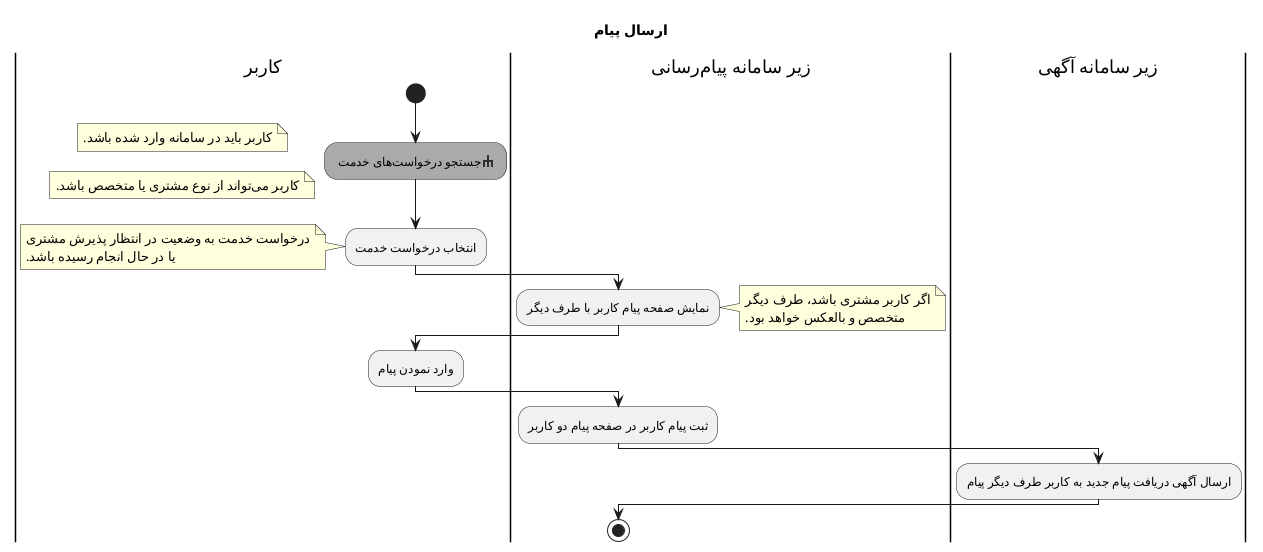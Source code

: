 @startuml UserSendMessage.start
sprite $rake [16x16/8] {
0000000000000000
0000000jj0000000
0000000jj0000000
0005555jj5555000
000jjeejjeejj000
000jj00jj00jj000
000jj00jj00jj000
0000000000000000
}
Title ارسال پیام
|کاربر|
start
#AAAAAA:جستجو درخواست‌های خدمت <$rake>;
note left: کاربر باید در سامانه وارد شده باشد.
note left: کاربر می‌تواند از نوع مشتری یا متخصص باشد.
:انتخاب درخواست خدمت;
note left: درخواست خدمت به وضعیت در انتظار پذیرش مشتری\nیا در حال انجام رسیده باشد.
|زیر سامانه پیام‌رسانی|
:نمایش صفحه پیام کاربر با طرف دیگر;
note right: اگر کاربر مشتری باشد، طرف دیگر\nمتخصص و بالعکس خواهد بود.
|کاربر|
:وارد نمودن پیام;
|زیر سامانه پیام‌رسانی|
:ثبت پیام کاربر در صفحه پیام دو کاربر;
|زیر سامانه آگهی|
:ارسال آگهی دریافت پیام جدید به کاربر طرف دیگر پیام;
|زیر سامانه پیام‌رسانی|
stop
@enduml